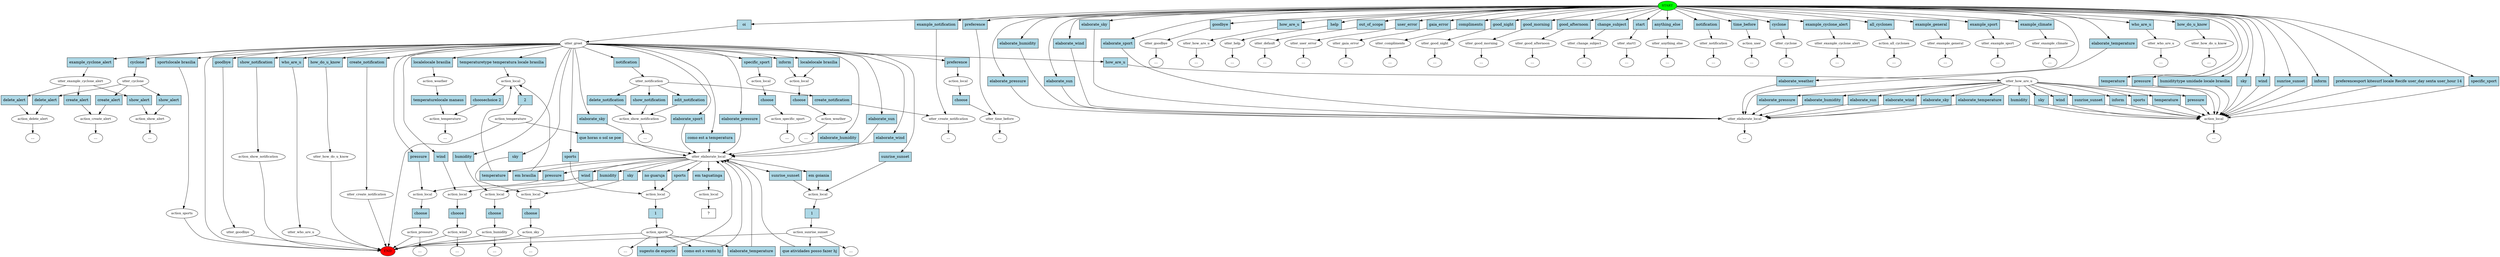 digraph  {
0 [class="start active", fillcolor=green, fontsize=12, label=START, style=filled];
"-1" [class=end, fillcolor=red, fontsize=12, label=END, style=filled];
1 [class=active, fontsize=12, label=utter_greet];
2 [class="", fontsize=12, label=utter_how_are_u];
3 [class="", fontsize=12, label=action_local];
6 [class=active, fontsize=12, label=action_local];
7 [class="", fontsize=12, label=action_temperature];
13 [class="", fontsize=12, label=action_local];
14 [class="", fontsize=12, label=action_pressure];
"-8" [class=ellipsis, label="..."];
17 [class="", fontsize=12, label=action_local];
18 [class="", fontsize=12, label=action_humidity];
"-10" [class=ellipsis, label="..."];
27 [class="", fontsize=12, label=action_local];
28 [class="", fontsize=12, label=action_sky];
"-14" [class=ellipsis, label="..."];
30 [class="", fontsize=12, label=action_local];
31 [class="", fontsize=12, label=action_wind];
"-15" [class=ellipsis, label="..."];
38 [class=active, fontsize=12, label=action_local];
39 [class=active, fontsize=12, label=action_sunrise_sunset];
"-19" [class=ellipsis, label="..."];
43 [class="", fontsize=12, label=utter_goodbye];
"-21" [class=ellipsis, label="..."];
44 [class="", fontsize=12, label=utter_how_are_u];
"-22" [class=ellipsis, label="..."];
48 [class="", fontsize=12, label=utter_help];
"-24" [class=ellipsis, label="..."];
50 [class="", fontsize=12, label=utter_default];
"-26" [class=ellipsis, label="..."];
51 [class="", fontsize=12, label=utter_user_error];
"-27" [class=ellipsis, label="..."];
52 [class="", fontsize=12, label=utter_gaia_error];
"-28" [class=ellipsis, label="..."];
53 [class="", fontsize=12, label=utter_compliments];
"-29" [class=ellipsis, label="..."];
55 [class="", fontsize=12, label=utter_goodbye];
57 [class="", fontsize=12, label=utter_good_night];
58 [class="", fontsize=12, label=utter_good_morning];
60 [class="", fontsize=12, label=utter_good_afternoon];
61 [class="", fontsize=12, label=utter_change_subject];
"-34" [class=ellipsis, label="..."];
62 [class="", fontsize=12, label=utter_start1];
63 [class="", fontsize=12, label=utter_anything_else];
"-36" [class=ellipsis, label="..."];
66 [class=active, fontsize=12, label=action_local];
67 [class=active, fontsize=12, label=action_sports];
68 [class="", fontsize=12, label=utter_notification];
70 [class="", fontsize=12, label=utter_notification];
71 [class="", fontsize=12, label=action_show_notification];
73 [class="", fontsize=12, label=action_show_notification];
"-42" [class=ellipsis, label="..."];
82 [class="", fontsize=12, label=utter_create_notification];
84 [class="", fontsize=12, label=utter_create_notification];
"-44" [class=ellipsis, label="..."];
"-48" [class=ellipsis, label="..."];
91 [class="", fontsize=12, label=action_weather];
97 [class="", fontsize=12, label=action_sports];
102 [class="", fontsize=12, label=action_local];
103 [class="", fontsize=12, label=action_specific_sport];
108 [class="", fontsize=12, label=action_local];
109 [class="", fontsize=12, label=action_weather];
119 [class="", fontsize=12, label=action_local];
120 [class="", fontsize=12, label=utter_time_before];
137 [class=active, fontsize=12, label=utter_elaborate_local];
"-65" [class=ellipsis, label="..."];
144 [class="", fontsize=12, label=action_user];
"-67" [class=ellipsis, label="..."];
"-68" [class=ellipsis, label="..."];
152 [class="", fontsize=12, label=utter_cyclone];
153 [class="", fontsize=12, label=action_create_alert];
154 [class="", fontsize=12, label=utter_cyclone];
158 [class="", fontsize=12, label=action_delete_alert];
"-76" [class=ellipsis, label="..."];
162 [class="", fontsize=12, label=action_show_alert];
164 [class="", fontsize=12, label=utter_example_cyclone_alert];
"-78" [class=ellipsis, label="..."];
"-79" [class=ellipsis, label="..."];
"-80" [class=ellipsis, label="..."];
172 [class="", fontsize=12, label=utter_example_cyclone_alert];
"-83" [class=ellipsis, label="..."];
175 [class="", fontsize=12, label=action_all_cyclones];
"-84" [class=ellipsis, label="..."];
176 [class="", fontsize=12, label=utter_example_general];
"-85" [class=ellipsis, label="..."];
177 [class="", fontsize=12, label=utter_example_sport];
"-86" [class=ellipsis, label="..."];
178 [class="", fontsize=12, label=utter_example_climate];
"-87" [class=ellipsis, label="..."];
"-88" [class=ellipsis, label="..."];
"-91" [class=ellipsis, label="..."];
"-92" [class=ellipsis, label="..."];
"-94" [class=ellipsis, label="..."];
"-96" [class=ellipsis, label="..."];
196 [class="", fontsize=12, label=utter_elaborate_local];
"-98" [class=ellipsis, label="..."];
207 [class=active, fontsize=12, label=action_temperature];
"-112" [class=ellipsis, label="..."];
"-113" [class=ellipsis, label="..."];
"-114" [class=ellipsis, label="..."];
258 [class="", fontsize=12, label=utter_who_are_u];
"-115" [class=ellipsis, label="..."];
260 [class="", fontsize=12, label=utter_who_are_u];
261 [class="", fontsize=12, label=utter_how_do_u_know];
"-116" [class=ellipsis, label="..."];
263 [class="", fontsize=12, label=utter_how_do_u_know];
278 [class=active, fontsize=12, label=action_local];
279 [class="intent dashed active", label="  ?  ", shape=rect];
280 [class="intent active", fillcolor=lightblue, label=oi, shape=rect, style=filled];
281 [class=intent, fillcolor=lightblue, label=goodbye, shape=rect, style=filled];
282 [class=intent, fillcolor=lightblue, label=how_are_u, shape=rect, style=filled];
283 [class=intent, fillcolor=lightblue, label=help, shape=rect, style=filled];
284 [class=intent, fillcolor=lightblue, label=out_of_scope, shape=rect, style=filled];
285 [class=intent, fillcolor=lightblue, label=user_error, shape=rect, style=filled];
286 [class=intent, fillcolor=lightblue, label=gaia_error, shape=rect, style=filled];
287 [class=intent, fillcolor=lightblue, label=compliments, shape=rect, style=filled];
288 [class=intent, fillcolor=lightblue, label=good_night, shape=rect, style=filled];
289 [class=intent, fillcolor=lightblue, label=good_morning, shape=rect, style=filled];
290 [class=intent, fillcolor=lightblue, label=good_afternoon, shape=rect, style=filled];
291 [class=intent, fillcolor=lightblue, label=change_subject, shape=rect, style=filled];
292 [class=intent, fillcolor=lightblue, label=start, shape=rect, style=filled];
293 [class=intent, fillcolor=lightblue, label=anything_else, shape=rect, style=filled];
294 [class=intent, fillcolor=lightblue, label=notification, shape=rect, style=filled];
295 [class=intent, fillcolor=lightblue, label=time_before, shape=rect, style=filled];
296 [class=intent, fillcolor=lightblue, label=cyclone, shape=rect, style=filled];
297 [class=intent, fillcolor=lightblue, label=example_cyclone_alert, shape=rect, style=filled];
298 [class=intent, fillcolor=lightblue, label=all_cyclones, shape=rect, style=filled];
299 [class=intent, fillcolor=lightblue, label=example_general, shape=rect, style=filled];
300 [class=intent, fillcolor=lightblue, label=example_sport, shape=rect, style=filled];
301 [class=intent, fillcolor=lightblue, label=example_climate, shape=rect, style=filled];
302 [class=intent, fillcolor=lightblue, label=elaborate_sport, shape=rect, style=filled];
303 [class=intent, fillcolor=lightblue, label=elaborate_weather, shape=rect, style=filled];
304 [class=intent, fillcolor=lightblue, label=elaborate_temperature, shape=rect, style=filled];
305 [class=intent, fillcolor=lightblue, label=elaborate_pressure, shape=rect, style=filled];
306 [class=intent, fillcolor=lightblue, label=elaborate_humidity, shape=rect, style=filled];
307 [class=intent, fillcolor=lightblue, label=elaborate_sun, shape=rect, style=filled];
308 [class=intent, fillcolor=lightblue, label=elaborate_wind, shape=rect, style=filled];
309 [class=intent, fillcolor=lightblue, label=elaborate_sky, shape=rect, style=filled];
310 [class=intent, fillcolor=lightblue, label=who_are_u, shape=rect, style=filled];
311 [class=intent, fillcolor=lightblue, label=how_do_u_know, shape=rect, style=filled];
312 [class=intent, fillcolor=lightblue, label=temperature, shape=rect, style=filled];
313 [class=intent, fillcolor=lightblue, label=pressure, shape=rect, style=filled];
314 [class=intent, fillcolor=lightblue, label="humiditytype umidade locale brasilia", shape=rect, style=filled];
315 [class=intent, fillcolor=lightblue, label=sky, shape=rect, style=filled];
316 [class=intent, fillcolor=lightblue, label=wind, shape=rect, style=filled];
317 [class=intent, fillcolor=lightblue, label=sunrise_sunset, shape=rect, style=filled];
318 [class=intent, fillcolor=lightblue, label=inform, shape=rect, style=filled];
319 [class=intent, fillcolor=lightblue, label="preferencesport kitesurf locale Recife user_day sexta user_hour 14", shape=rect, style=filled];
320 [class=intent, fillcolor=lightblue, label=specific_sport, shape=rect, style=filled];
321 [class=intent, fillcolor=lightblue, label=example_notification, shape=rect, style=filled];
322 [class=intent, fillcolor=lightblue, label=preference, shape=rect, style=filled];
323 [class=intent, fillcolor=lightblue, label=how_are_u, shape=rect, style=filled];
324 [class=intent, fillcolor=lightblue, label="temperaturetype temperatura locale brasilia", shape=rect, style=filled];
325 [class=intent, fillcolor=lightblue, label=pressure, shape=rect, style=filled];
326 [class=intent, fillcolor=lightblue, label=humidity, shape=rect, style=filled];
327 [class=intent, fillcolor=lightblue, label=sky, shape=rect, style=filled];
328 [class=intent, fillcolor=lightblue, label=wind, shape=rect, style=filled];
329 [class=intent, fillcolor=lightblue, label=sunrise_sunset, shape=rect, style=filled];
330 [class=intent, fillcolor=lightblue, label=goodbye, shape=rect, style=filled];
331 [class=intent, fillcolor=lightblue, label=sports, shape=rect, style=filled];
332 [class=intent, fillcolor=lightblue, label=notification, shape=rect, style=filled];
333 [class=intent, fillcolor=lightblue, label=show_notification, shape=rect, style=filled];
334 [class=intent, fillcolor=lightblue, label=create_notification, shape=rect, style=filled];
335 [class=intent, fillcolor=lightblue, label="localelocale brasilia", shape=rect, style=filled];
336 [class=intent, fillcolor=lightblue, label="sportslocale brasilia", shape=rect, style=filled];
337 [class=intent, fillcolor=lightblue, label=specific_sport, shape=rect, style=filled];
338 [class=intent, fillcolor=lightblue, label=inform, shape=rect, style=filled];
339 [class=intent, fillcolor=lightblue, label="localelocale brasilia", shape=rect, style=filled];
340 [class=intent, fillcolor=lightblue, label=preference, shape=rect, style=filled];
341 [class=intent, fillcolor=lightblue, label=elaborate_sport, shape=rect, style=filled];
342 [class="intent active", fillcolor=lightblue, label="como est a temperatura", shape=rect, style=filled];
343 [class=intent, fillcolor=lightblue, label=elaborate_pressure, shape=rect, style=filled];
344 [class=intent, fillcolor=lightblue, label=elaborate_humidity, shape=rect, style=filled];
345 [class=intent, fillcolor=lightblue, label=elaborate_sun, shape=rect, style=filled];
346 [class=intent, fillcolor=lightblue, label=elaborate_wind, shape=rect, style=filled];
347 [class=intent, fillcolor=lightblue, label=elaborate_sky, shape=rect, style=filled];
348 [class=intent, fillcolor=lightblue, label=cyclone, shape=rect, style=filled];
349 [class=intent, fillcolor=lightblue, label=example_cyclone_alert, shape=rect, style=filled];
350 [class=intent, fillcolor=lightblue, label=who_are_u, shape=rect, style=filled];
351 [class=intent, fillcolor=lightblue, label=how_do_u_know, shape=rect, style=filled];
352 [class=intent, fillcolor=lightblue, label=temperature, shape=rect, style=filled];
353 [class=intent, fillcolor=lightblue, label=pressure, shape=rect, style=filled];
354 [class=intent, fillcolor=lightblue, label=humidity, shape=rect, style=filled];
355 [class=intent, fillcolor=lightblue, label=sky, shape=rect, style=filled];
356 [class=intent, fillcolor=lightblue, label=wind, shape=rect, style=filled];
357 [class=intent, fillcolor=lightblue, label=sunrise_sunset, shape=rect, style=filled];
358 [class=intent, fillcolor=lightblue, label=inform, shape=rect, style=filled];
359 [class=intent, fillcolor=lightblue, label=sports, shape=rect, style=filled];
360 [class=intent, fillcolor=lightblue, label=elaborate_temperature, shape=rect, style=filled];
361 [class=intent, fillcolor=lightblue, label=elaborate_pressure, shape=rect, style=filled];
362 [class=intent, fillcolor=lightblue, label=elaborate_humidity, shape=rect, style=filled];
363 [class=intent, fillcolor=lightblue, label=elaborate_sun, shape=rect, style=filled];
364 [class=intent, fillcolor=lightblue, label=elaborate_wind, shape=rect, style=filled];
365 [class=intent, fillcolor=lightblue, label=elaborate_sky, shape=rect, style=filled];
366 [class=intent, fillcolor=lightblue, label="choosechoice 2", shape=rect, style=filled];
367 [class="intent active", fillcolor=lightblue, label=2, shape=rect, style=filled];
368 [class=intent, fillcolor=lightblue, label=choose, shape=rect, style=filled];
369 [class=intent, fillcolor=lightblue, label=choose, shape=rect, style=filled];
370 [class=intent, fillcolor=lightblue, label=choose, shape=rect, style=filled];
371 [class=intent, fillcolor=lightblue, label=choose, shape=rect, style=filled];
372 [class="intent active", fillcolor=lightblue, label=1, shape=rect, style=filled];
373 [class="intent active", fillcolor=lightblue, label="que atividades posso fazer hj", shape=rect, style=filled];
374 [class="intent active", fillcolor=lightblue, label=1, shape=rect, style=filled];
375 [class=intent, fillcolor=lightblue, label=elaborate_temperature, shape=rect, style=filled];
376 [class="intent active", fillcolor=lightblue, label="sugesto de esporte", shape=rect, style=filled];
377 [class="intent active", fillcolor=lightblue, label="como est o vento hj", shape=rect, style=filled];
378 [class=intent, fillcolor=lightblue, label=show_notification, shape=rect, style=filled];
379 [class=intent, fillcolor=lightblue, label=edit_notification, shape=rect, style=filled];
380 [class=intent, fillcolor=lightblue, label=delete_notification, shape=rect, style=filled];
381 [class=intent, fillcolor=lightblue, label=create_notification, shape=rect, style=filled];
382 [class=intent, fillcolor=lightblue, label="temperaturelocale manaus", shape=rect, style=filled];
383 [class=intent, fillcolor=lightblue, label=choose, shape=rect, style=filled];
384 [class=intent, fillcolor=lightblue, label=choose, shape=rect, style=filled];
385 [class=intent, fillcolor=lightblue, label=choose, shape=rect, style=filled];
386 [class="intent active", fillcolor=lightblue, label="no guaruja", shape=rect, style=filled];
387 [class=intent, fillcolor=lightblue, label=sports, shape=rect, style=filled];
388 [class="intent active", fillcolor=lightblue, label="em brasilia", shape=rect, style=filled];
389 [class=intent, fillcolor=lightblue, label=temperature, shape=rect, style=filled];
390 [class=intent, fillcolor=lightblue, label=pressure, shape=rect, style=filled];
391 [class=intent, fillcolor=lightblue, label=humidity, shape=rect, style=filled];
392 [class=intent, fillcolor=lightblue, label=sunrise_sunset, shape=rect, style=filled];
393 [class="intent active", fillcolor=lightblue, label="em goiania", shape=rect, style=filled];
394 [class=intent, fillcolor=lightblue, label=wind, shape=rect, style=filled];
395 [class=intent, fillcolor=lightblue, label=sky, shape=rect, style=filled];
396 [class="intent active", fillcolor=lightblue, label="em taguatinga", shape=rect, style=filled];
397 [class=intent, fillcolor=lightblue, label=create_alert, shape=rect, style=filled];
398 [class=intent, fillcolor=lightblue, label=delete_alert, shape=rect, style=filled];
399 [class=intent, fillcolor=lightblue, label=show_alert, shape=rect, style=filled];
400 [class=intent, fillcolor=lightblue, label=create_alert, shape=rect, style=filled];
401 [class=intent, fillcolor=lightblue, label=show_alert, shape=rect, style=filled];
402 [class=intent, fillcolor=lightblue, label=delete_alert, shape=rect, style=filled];
403 [class="intent active", fillcolor=lightblue, label="que horas o sol se poe", shape=rect, style=filled];
0 -> 280  [class=active, key=0];
0 -> 281  [class="", key=0];
0 -> 282  [class="", key=0];
0 -> 283  [class="", key=0];
0 -> 284  [class="", key=0];
0 -> 285  [class="", key=0];
0 -> 286  [class="", key=0];
0 -> 287  [class="", key=0];
0 -> 288  [class="", key=0];
0 -> 289  [class="", key=0];
0 -> 290  [class="", key=0];
0 -> 291  [class="", key=0];
0 -> 292  [class="", key=0];
0 -> 293  [class="", key=0];
0 -> 294  [class="", key=0];
0 -> 295  [class="", key=0];
0 -> 296  [class="", key=0];
0 -> 297  [class="", key=0];
0 -> 298  [class="", key=0];
0 -> 299  [class="", key=0];
0 -> 300  [class="", key=0];
0 -> 301  [class="", key=0];
0 -> 302  [class="", key=0];
0 -> 303  [class="", key=0];
0 -> 304  [class="", key=0];
0 -> 305  [class="", key=0];
0 -> 306  [class="", key=0];
0 -> 307  [class="", key=0];
0 -> 308  [class="", key=0];
0 -> 309  [class="", key=0];
0 -> 310  [class="", key=0];
0 -> 311  [class="", key=0];
0 -> 312  [class="", key=0];
0 -> 313  [class="", key=0];
0 -> 314  [class="", key=0];
0 -> 315  [class="", key=0];
0 -> 316  [class="", key=0];
0 -> 317  [class="", key=0];
0 -> 318  [class="", key=0];
0 -> 319  [class="", key=0];
0 -> 320  [class="", key=0];
0 -> 321  [class="", key=0];
0 -> 322  [class="", key=0];
1 -> "-1"  [class="", key=NONE, label=""];
1 -> 323  [class="", key=0];
1 -> 324  [class="", key=0];
1 -> 325  [class="", key=0];
1 -> 326  [class="", key=0];
1 -> 327  [class="", key=0];
1 -> 328  [class="", key=0];
1 -> 329  [class="", key=0];
1 -> 330  [class="", key=0];
1 -> 331  [class="", key=0];
1 -> 332  [class="", key=0];
1 -> 333  [class="", key=0];
1 -> 334  [class="", key=0];
1 -> 335  [class="", key=0];
1 -> 336  [class="", key=0];
1 -> 337  [class="", key=0];
1 -> 338  [class="", key=0];
1 -> 339  [class="", key=0];
1 -> 340  [class="", key=0];
1 -> 341  [class="", key=0];
1 -> 342  [class=active, key=0];
1 -> 343  [class="", key=0];
1 -> 344  [class="", key=0];
1 -> 345  [class="", key=0];
1 -> 346  [class="", key=0];
1 -> 347  [class="", key=0];
1 -> 348  [class="", key=0];
1 -> 349  [class="", key=0];
1 -> 350  [class="", key=0];
1 -> 351  [class="", key=0];
2 -> 352  [class="", key=0];
2 -> 353  [class="", key=0];
2 -> 354  [class="", key=0];
2 -> 355  [class="", key=0];
2 -> 356  [class="", key=0];
2 -> 357  [class="", key=0];
2 -> 358  [class="", key=0];
2 -> 359  [class="", key=0];
2 -> 360  [class="", key=0];
2 -> 361  [class="", key=0];
2 -> 362  [class="", key=0];
2 -> 363  [class="", key=0];
2 -> 364  [class="", key=0];
2 -> 365  [class="", key=0];
3 -> "-113"  [class="", key=NONE, label=""];
6 -> 366  [class="", key=0];
6 -> 367  [class=active, key=0];
7 -> "-65"  [class="", key=NONE, label=""];
13 -> 368  [class="", key=0];
14 -> "-8"  [class="", key=NONE, label=""];
14 -> "-1"  [class="", key=NONE, label=""];
17 -> 369  [class="", key=0];
18 -> "-10"  [class="", key=NONE, label=""];
18 -> "-1"  [class="", key=NONE, label=""];
27 -> 370  [class="", key=0];
28 -> "-14"  [class="", key=NONE, label=""];
28 -> "-1"  [class="", key=NONE, label=""];
30 -> 371  [class="", key=0];
31 -> "-15"  [class="", key=NONE, label=""];
31 -> "-1"  [class="", key=NONE, label=""];
38 -> 372  [class=active, key=0];
39 -> "-19"  [class="", key=NONE, label=""];
39 -> "-1"  [class="", key=NONE, label=""];
39 -> 373  [class=active, key=0];
43 -> "-21"  [class="", key=NONE, label=""];
44 -> "-22"  [class="", key=NONE, label=""];
48 -> "-24"  [class="", key=NONE, label=""];
50 -> "-26"  [class="", key=NONE, label=""];
51 -> "-27"  [class="", key=NONE, label=""];
52 -> "-28"  [class="", key=NONE, label=""];
53 -> "-29"  [class="", key=NONE, label=""];
55 -> "-1"  [class="", key=NONE, label=""];
57 -> "-98"  [class="", key=NONE, label=""];
58 -> "-91"  [class="", key=NONE, label=""];
60 -> "-94"  [class="", key=NONE, label=""];
61 -> "-34"  [class="", key=NONE, label=""];
62 -> "-44"  [class="", key=NONE, label=""];
63 -> "-36"  [class="", key=NONE, label=""];
66 -> 374  [class=active, key=0];
67 -> "-92"  [class="", key=NONE, label=""];
67 -> "-1"  [class="", key=NONE, label=""];
67 -> 375  [class="", key=0];
67 -> 376  [class=active, key=0];
67 -> 377  [class=active, key=0];
68 -> "-48"  [class="", key=NONE, label=""];
70 -> 378  [class="", key=0];
70 -> 379  [class="", key=0];
70 -> 380  [class="", key=0];
70 -> 381  [class="", key=0];
71 -> "-42"  [class="", key=NONE, label=""];
73 -> "-1"  [class="", key=NONE, label=""];
82 -> "-88"  [class="", key=NONE, label=""];
84 -> "-1"  [class="", key=NONE, label=""];
91 -> 382  [class="", key=0];
97 -> "-1"  [class="", key=NONE, label=""];
102 -> 383  [class="", key=0];
103 -> "-96"  [class="", key=NONE, label=""];
108 -> 384  [class="", key=0];
109 -> "-114"  [class="", key=NONE, label=""];
119 -> 385  [class="", key=0];
120 -> "-68"  [class="", key=NONE, label=""];
137 -> 386  [class=active, key=0];
137 -> 387  [class="", key=0];
137 -> 388  [class=active, key=0];
137 -> 389  [class="", key=0];
137 -> 390  [class="", key=0];
137 -> 391  [class="", key=0];
137 -> 392  [class="", key=0];
137 -> 393  [class=active, key=0];
137 -> 394  [class="", key=0];
137 -> 395  [class="", key=0];
137 -> 396  [class=active, key=0];
144 -> "-67"  [class="", key=NONE, label=""];
152 -> 397  [class="", key=0];
152 -> 398  [class="", key=0];
152 -> 399  [class="", key=0];
153 -> "-78"  [class="", key=NONE, label=""];
154 -> "-76"  [class="", key=NONE, label=""];
158 -> "-80"  [class="", key=NONE, label=""];
162 -> "-79"  [class="", key=NONE, label=""];
164 -> 400  [class="", key=0];
164 -> 401  [class="", key=0];
164 -> 402  [class="", key=0];
172 -> "-83"  [class="", key=NONE, label=""];
175 -> "-84"  [class="", key=NONE, label=""];
176 -> "-85"  [class="", key=NONE, label=""];
177 -> "-86"  [class="", key=NONE, label=""];
178 -> "-87"  [class="", key=NONE, label=""];
196 -> "-112"  [class="", key=NONE, label=""];
207 -> "-1"  [class="", key=NONE, label=""];
207 -> 403  [class=active, key=0];
258 -> "-115"  [class="", key=NONE, label=""];
260 -> "-1"  [class="", key=NONE, label=""];
261 -> "-116"  [class="", key=NONE, label=""];
263 -> "-1"  [class="", key=NONE, label=""];
278 -> 279  [class=active, key=NONE, label=""];
280 -> 1  [class=active, key=0];
281 -> 43  [class="", key=0];
282 -> 44  [class="", key=0];
283 -> 48  [class="", key=0];
284 -> 50  [class="", key=0];
285 -> 51  [class="", key=0];
286 -> 52  [class="", key=0];
287 -> 53  [class="", key=0];
288 -> 57  [class="", key=0];
289 -> 58  [class="", key=0];
290 -> 60  [class="", key=0];
291 -> 61  [class="", key=0];
292 -> 62  [class="", key=0];
293 -> 63  [class="", key=0];
294 -> 68  [class="", key=0];
295 -> 144  [class="", key=0];
296 -> 154  [class="", key=0];
297 -> 172  [class="", key=0];
298 -> 175  [class="", key=0];
299 -> 176  [class="", key=0];
300 -> 177  [class="", key=0];
301 -> 178  [class="", key=0];
302 -> 196  [class="", key=0];
303 -> 196  [class="", key=0];
304 -> 196  [class="", key=0];
305 -> 196  [class="", key=0];
306 -> 196  [class="", key=0];
307 -> 196  [class="", key=0];
308 -> 196  [class="", key=0];
309 -> 196  [class="", key=0];
310 -> 258  [class="", key=0];
311 -> 261  [class="", key=0];
312 -> 3  [class="", key=0];
313 -> 3  [class="", key=0];
314 -> 3  [class="", key=0];
315 -> 3  [class="", key=0];
316 -> 3  [class="", key=0];
317 -> 3  [class="", key=0];
318 -> 3  [class="", key=0];
319 -> 3  [class="", key=0];
320 -> 3  [class="", key=0];
321 -> 82  [class="", key=0];
322 -> 120  [class="", key=0];
323 -> 2  [class="", key=0];
324 -> 6  [class="", key=0];
325 -> 13  [class="", key=0];
326 -> 17  [class="", key=0];
327 -> 27  [class="", key=0];
328 -> 30  [class="", key=0];
329 -> 38  [class="", key=0];
330 -> 55  [class="", key=0];
331 -> 66  [class="", key=0];
332 -> 70  [class="", key=0];
333 -> 73  [class="", key=0];
334 -> 84  [class="", key=0];
335 -> 91  [class="", key=0];
336 -> 97  [class="", key=0];
337 -> 102  [class="", key=0];
338 -> 108  [class="", key=0];
339 -> 108  [class="", key=0];
340 -> 119  [class="", key=0];
341 -> 137  [class="", key=0];
342 -> 137  [class=active, key=0];
343 -> 137  [class="", key=0];
344 -> 137  [class="", key=0];
345 -> 137  [class="", key=0];
346 -> 137  [class="", key=0];
347 -> 137  [class="", key=0];
348 -> 152  [class="", key=0];
349 -> 164  [class="", key=0];
350 -> 260  [class="", key=0];
351 -> 263  [class="", key=0];
352 -> 3  [class="", key=0];
353 -> 3  [class="", key=0];
354 -> 3  [class="", key=0];
355 -> 3  [class="", key=0];
356 -> 3  [class="", key=0];
357 -> 3  [class="", key=0];
358 -> 3  [class="", key=0];
359 -> 3  [class="", key=0];
360 -> 196  [class="", key=0];
361 -> 196  [class="", key=0];
362 -> 196  [class="", key=0];
363 -> 196  [class="", key=0];
364 -> 196  [class="", key=0];
365 -> 196  [class="", key=0];
366 -> 7  [class="", key=0];
367 -> 207  [class=active, key=0];
368 -> 14  [class="", key=0];
369 -> 18  [class="", key=0];
370 -> 28  [class="", key=0];
371 -> 31  [class="", key=0];
372 -> 39  [class=active, key=0];
373 -> 137  [class=active, key=0];
374 -> 67  [class=active, key=0];
375 -> 137  [class="", key=0];
376 -> 137  [class=active, key=0];
377 -> 137  [class=active, key=0];
378 -> 71  [class="", key=0];
379 -> 71  [class="", key=0];
380 -> 71  [class="", key=0];
381 -> 82  [class="", key=0];
382 -> 7  [class="", key=0];
383 -> 103  [class="", key=0];
384 -> 109  [class="", key=0];
385 -> 120  [class="", key=0];
386 -> 66  [class=active, key=0];
387 -> 66  [class="", key=0];
388 -> 6  [class=active, key=0];
389 -> 6  [class="", key=0];
390 -> 13  [class="", key=0];
391 -> 17  [class="", key=0];
392 -> 38  [class="", key=0];
393 -> 38  [class=active, key=0];
394 -> 30  [class="", key=0];
395 -> 27  [class="", key=0];
396 -> 278  [class=active, key=0];
397 -> 153  [class="", key=0];
398 -> 158  [class="", key=0];
399 -> 162  [class="", key=0];
400 -> 153  [class="", key=0];
401 -> 162  [class="", key=0];
402 -> 158  [class="", key=0];
403 -> 137  [class=active, key=0];
}
